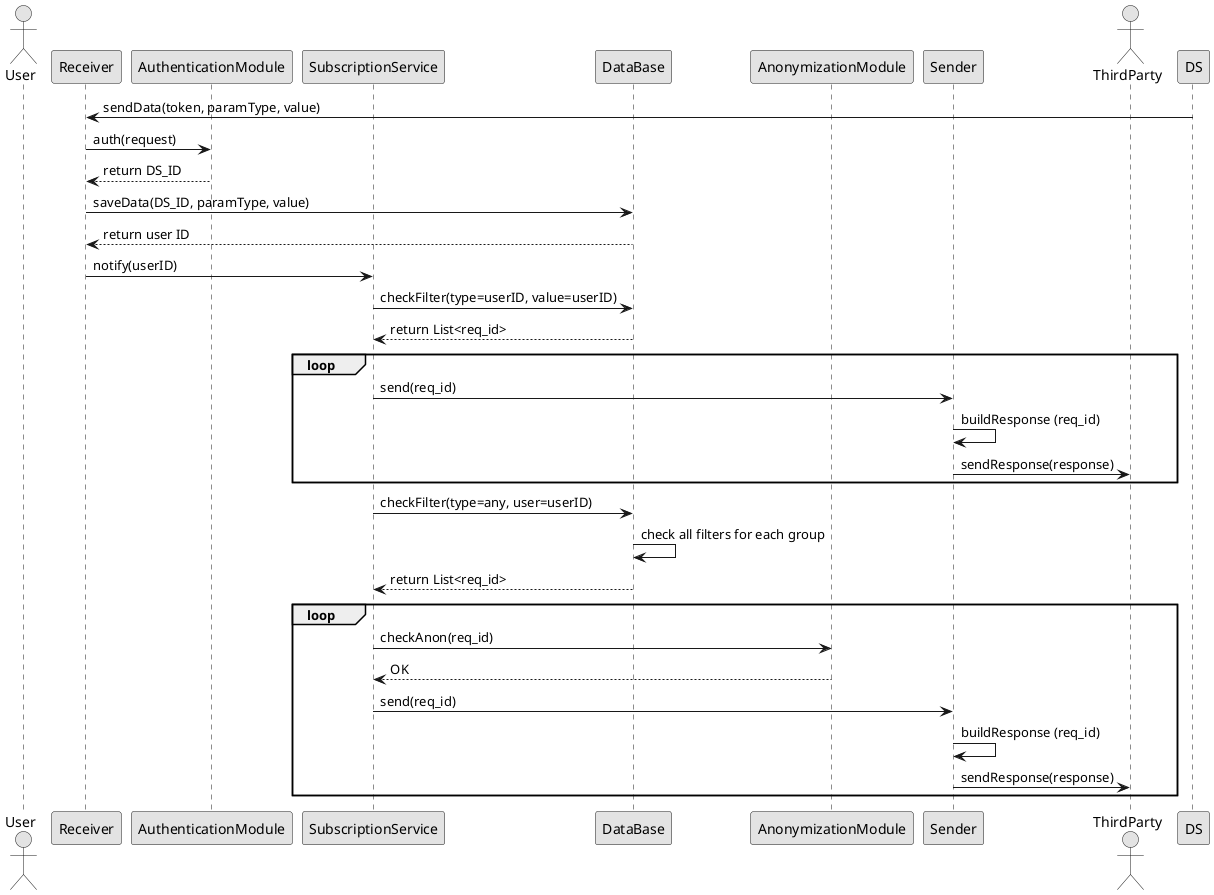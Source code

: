 @startuml
skinparam monochrome true
actor User
participant Receiver as RCV
participant AuthenticationModule as AUTH
participant SubscriptionService as SUB
participant DataBase as DB
participant AnonymizationModule as ANON
participant Sender as SND
actor ThirdParty as TP

DS -> RCV  : sendData(token, paramType, value)
RCV -> AUTH : auth(request)
AUTH --> RCV : return DS_ID
RCV -> DB : saveData(DS_ID, paramType, value)
DB --> RCV: return user ID
RCV -> SUB: notify(userID)
SUB -> DB: checkFilter(type=userID, value=userID)
DB --> SUB: return List<req_id>

loop
SUB -> SND: send(req_id)
SND -> SND : buildResponse (req_id)
SND ->TP : sendResponse(response)
end loop

SUB -> DB: checkFilter(type=any, user=userID)
DB -> DB : check all filters for each group
DB --> SUB: return List<req_id>

loop
SUB -> ANON : checkAnon(req_id)
ANON --> SUB : OK
SUB -> SND: send(req_id)
SND -> SND : buildResponse (req_id)
SND ->TP : sendResponse(response)
end loop
@enduml